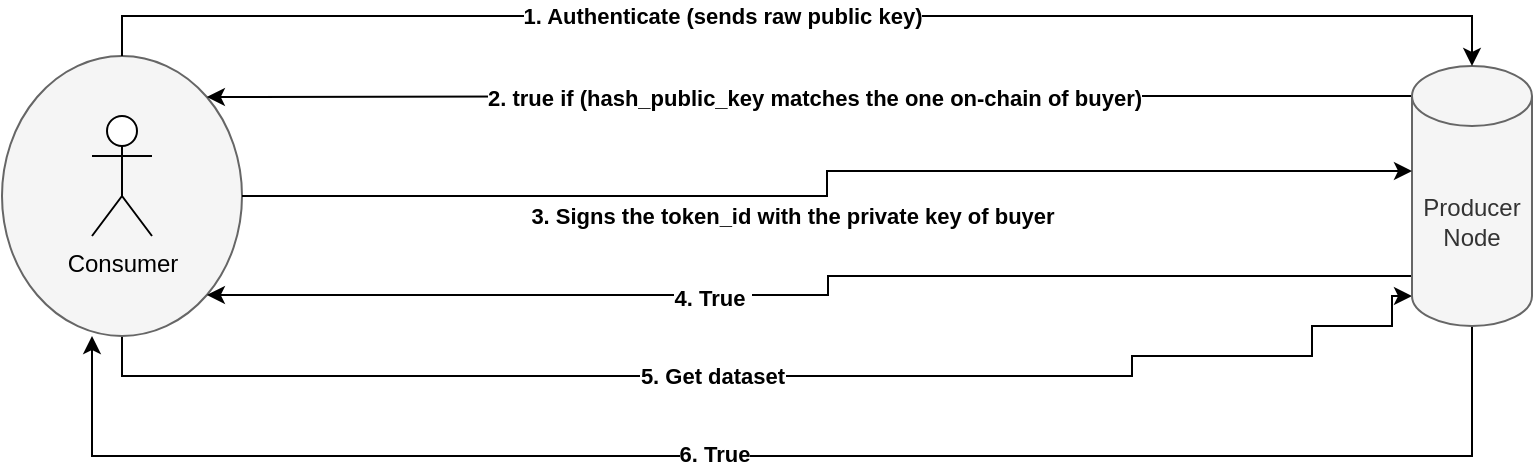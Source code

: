 <mxfile version="16.2.2" type="device"><diagram id="RshlxDy7tMdaCxJntLF7" name="consumer-producer-node"><mxGraphModel dx="862" dy="422" grid="1" gridSize="10" guides="1" tooltips="1" connect="1" arrows="1" fold="1" page="1" pageScale="1" pageWidth="827" pageHeight="1169" math="0" shadow="0"><root><mxCell id="6r3ZzdCNDDJWT64Yzqut-0"/><mxCell id="6r3ZzdCNDDJWT64Yzqut-1" parent="6r3ZzdCNDDJWT64Yzqut-0"/><mxCell id="U9NMIeW-67_bNoBl6IST-11" value="&lt;b&gt;5. Get dataset&lt;/b&gt;" style="edgeStyle=orthogonalEdgeStyle;rounded=0;orthogonalLoop=1;jettySize=auto;html=1;exitX=0.5;exitY=1;exitDx=0;exitDy=0;entryX=0;entryY=1;entryDx=0;entryDy=-15;entryPerimeter=0;" parent="6r3ZzdCNDDJWT64Yzqut-1" source="U9NMIeW-67_bNoBl6IST-8" target="lt4W5a80KXrh-su9S2ow-0" edge="1"><mxGeometry x="-0.106" relative="1" as="geometry"><mxPoint x="750" y="320" as="targetPoint"/><Array as="points"><mxPoint x="105" y="310"/><mxPoint x="610" y="310"/><mxPoint x="610" y="300"/><mxPoint x="700" y="300"/><mxPoint x="700" y="285"/><mxPoint x="740" y="285"/><mxPoint x="740" y="270"/></Array><mxPoint as="offset"/></mxGeometry></mxCell><mxCell id="U9NMIeW-67_bNoBl6IST-8" value="" style="ellipse;whiteSpace=wrap;html=1;fillColor=#f5f5f5;fontColor=#333333;strokeColor=#666666;" parent="6r3ZzdCNDDJWT64Yzqut-1" vertex="1"><mxGeometry x="45" y="150" width="120" height="140" as="geometry"/></mxCell><mxCell id="U9NMIeW-67_bNoBl6IST-4" style="edgeStyle=orthogonalEdgeStyle;rounded=0;orthogonalLoop=1;jettySize=auto;html=1;exitX=0;exitY=0;exitDx=0;exitDy=15;exitPerimeter=0;entryX=1;entryY=0;entryDx=0;entryDy=0;" parent="6r3ZzdCNDDJWT64Yzqut-1" source="lt4W5a80KXrh-su9S2ow-0" target="U9NMIeW-67_bNoBl6IST-8" edge="1"><mxGeometry relative="1" as="geometry"><mxPoint x="200" y="205" as="targetPoint"/></mxGeometry></mxCell><mxCell id="U9NMIeW-67_bNoBl6IST-5" value="&lt;b&gt;2. true if (hash_public_key matches the one on-chain of buyer)&lt;/b&gt;" style="edgeLabel;html=1;align=center;verticalAlign=middle;resizable=0;points=[];" parent="U9NMIeW-67_bNoBl6IST-4" vertex="1" connectable="0"><mxGeometry x="0.125" y="5" relative="1" as="geometry"><mxPoint x="39" y="-5" as="offset"/></mxGeometry></mxCell><mxCell id="U9NMIeW-67_bNoBl6IST-9" style="edgeStyle=orthogonalEdgeStyle;rounded=0;orthogonalLoop=1;jettySize=auto;html=1;exitX=0;exitY=0.755;exitDx=0;exitDy=0;exitPerimeter=0;entryX=1;entryY=1;entryDx=0;entryDy=0;" parent="6r3ZzdCNDDJWT64Yzqut-1" source="lt4W5a80KXrh-su9S2ow-0" target="U9NMIeW-67_bNoBl6IST-8" edge="1"><mxGeometry relative="1" as="geometry"><Array as="points"><mxPoint x="750" y="260"/><mxPoint x="458" y="260"/><mxPoint x="458" y="270"/></Array></mxGeometry></mxCell><mxCell id="U9NMIeW-67_bNoBl6IST-10" value="&lt;b&gt;4. True&amp;nbsp;&lt;/b&gt;" style="edgeLabel;html=1;align=center;verticalAlign=middle;resizable=0;points=[];" parent="U9NMIeW-67_bNoBl6IST-9" vertex="1" connectable="0"><mxGeometry x="0.2" y="-1" relative="1" as="geometry"><mxPoint x="5" y="2" as="offset"/></mxGeometry></mxCell><mxCell id="U9NMIeW-67_bNoBl6IST-12" style="edgeStyle=orthogonalEdgeStyle;rounded=0;orthogonalLoop=1;jettySize=auto;html=1;exitX=0.5;exitY=1;exitDx=0;exitDy=0;exitPerimeter=0;entryX=0.375;entryY=1;entryDx=0;entryDy=0;entryPerimeter=0;" parent="6r3ZzdCNDDJWT64Yzqut-1" source="lt4W5a80KXrh-su9S2ow-0" target="U9NMIeW-67_bNoBl6IST-8" edge="1"><mxGeometry relative="1" as="geometry"><Array as="points"><mxPoint x="780" y="350"/><mxPoint x="90" y="350"/></Array></mxGeometry></mxCell><mxCell id="U9NMIeW-67_bNoBl6IST-13" value="&lt;b&gt;6. True&lt;/b&gt;" style="edgeLabel;html=1;align=center;verticalAlign=middle;resizable=0;points=[];" parent="U9NMIeW-67_bNoBl6IST-12" vertex="1" connectable="0"><mxGeometry x="-0.066" y="-1" relative="1" as="geometry"><mxPoint x="-64" as="offset"/></mxGeometry></mxCell><mxCell id="lt4W5a80KXrh-su9S2ow-0" value="Producer Node" style="shape=cylinder3;whiteSpace=wrap;html=1;boundedLbl=1;backgroundOutline=1;size=15;fillColor=#f5f5f5;fontColor=#333333;strokeColor=#666666;" parent="6r3ZzdCNDDJWT64Yzqut-1" vertex="1"><mxGeometry x="750" y="155" width="60" height="130" as="geometry"/></mxCell><mxCell id="U9NMIeW-67_bNoBl6IST-2" style="edgeStyle=orthogonalEdgeStyle;rounded=0;orthogonalLoop=1;jettySize=auto;html=1;entryX=0.5;entryY=0;entryDx=0;entryDy=0;entryPerimeter=0;exitX=0.5;exitY=0;exitDx=0;exitDy=0;" parent="6r3ZzdCNDDJWT64Yzqut-1" source="U9NMIeW-67_bNoBl6IST-8" target="lt4W5a80KXrh-su9S2ow-0" edge="1"><mxGeometry relative="1" as="geometry"><mxPoint x="160" y="170" as="sourcePoint"/></mxGeometry></mxCell><mxCell id="U9NMIeW-67_bNoBl6IST-3" value="&lt;b&gt;1. Authenticate (sends raw public key)&lt;/b&gt;" style="edgeLabel;html=1;align=center;verticalAlign=middle;resizable=0;points=[];" parent="U9NMIeW-67_bNoBl6IST-2" vertex="1" connectable="0"><mxGeometry x="-0.113" relative="1" as="geometry"><mxPoint as="offset"/></mxGeometry></mxCell><mxCell id="U9NMIeW-67_bNoBl6IST-6" style="edgeStyle=orthogonalEdgeStyle;rounded=0;orthogonalLoop=1;jettySize=auto;html=1;entryX=0;entryY=0;entryDx=0;entryDy=52.5;entryPerimeter=0;" parent="6r3ZzdCNDDJWT64Yzqut-1" source="U9NMIeW-67_bNoBl6IST-8" target="lt4W5a80KXrh-su9S2ow-0" edge="1"><mxGeometry relative="1" as="geometry"><mxPoint x="190" y="255" as="sourcePoint"/></mxGeometry></mxCell><mxCell id="U9NMIeW-67_bNoBl6IST-7" value="&lt;b&gt;3. Signs the token_id with the private key of buyer&lt;/b&gt;" style="edgeLabel;html=1;align=center;verticalAlign=middle;resizable=0;points=[];" parent="U9NMIeW-67_bNoBl6IST-6" vertex="1" connectable="0"><mxGeometry x="-0.181" y="1" relative="1" as="geometry"><mxPoint x="30" y="11" as="offset"/></mxGeometry></mxCell><mxCell id="U9NMIeW-67_bNoBl6IST-0" value="Consumer" style="shape=umlActor;verticalLabelPosition=bottom;verticalAlign=top;html=1;" parent="6r3ZzdCNDDJWT64Yzqut-1" vertex="1"><mxGeometry x="90" y="180" width="30" height="60" as="geometry"/></mxCell></root></mxGraphModel></diagram></mxfile>